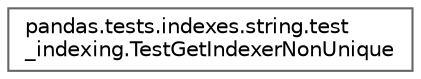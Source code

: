 digraph "Graphical Class Hierarchy"
{
 // LATEX_PDF_SIZE
  bgcolor="transparent";
  edge [fontname=Helvetica,fontsize=10,labelfontname=Helvetica,labelfontsize=10];
  node [fontname=Helvetica,fontsize=10,shape=box,height=0.2,width=0.4];
  rankdir="LR";
  Node0 [id="Node000000",label="pandas.tests.indexes.string.test\l_indexing.TestGetIndexerNonUnique",height=0.2,width=0.4,color="grey40", fillcolor="white", style="filled",URL="$d3/d3b/classpandas_1_1tests_1_1indexes_1_1string_1_1test__indexing_1_1TestGetIndexerNonUnique.html",tooltip=" "];
}

